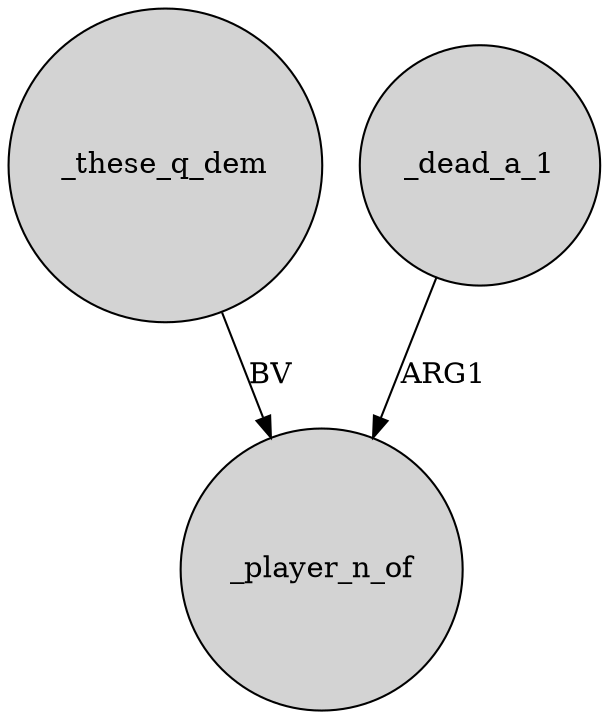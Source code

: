 digraph {
	node [shape=circle style=filled]
	_these_q_dem -> _player_n_of [label=BV]
	_dead_a_1 -> _player_n_of [label=ARG1]
}
